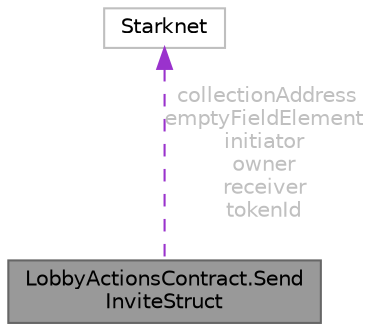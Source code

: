 digraph "LobbyActionsContract.SendInviteStruct"
{
 // LATEX_PDF_SIZE
  bgcolor="transparent";
  edge [fontname=Helvetica,fontsize=10,labelfontname=Helvetica,labelfontsize=10];
  node [fontname=Helvetica,fontsize=10,shape=box,height=0.2,width=0.4];
  Node1 [id="Node000001",label="LobbyActionsContract.Send\lInviteStruct",height=0.2,width=0.4,color="gray40", fillcolor="grey60", style="filled", fontcolor="black",tooltip="Created: Lobby GameInfo Initiator."];
  Node2 -> Node1 [id="edge1_Node000001_Node000002",dir="back",color="darkorchid3",style="dashed",tooltip=" ",label=" collectionAddress\nemptyFieldElement\ninitiator\nowner\nreceiver\ntokenId",fontcolor="grey" ];
  Node2 [id="Node000002",label="Starknet",height=0.2,width=0.4,color="grey75", fillcolor="white", style="filled",tooltip=" "];
}
